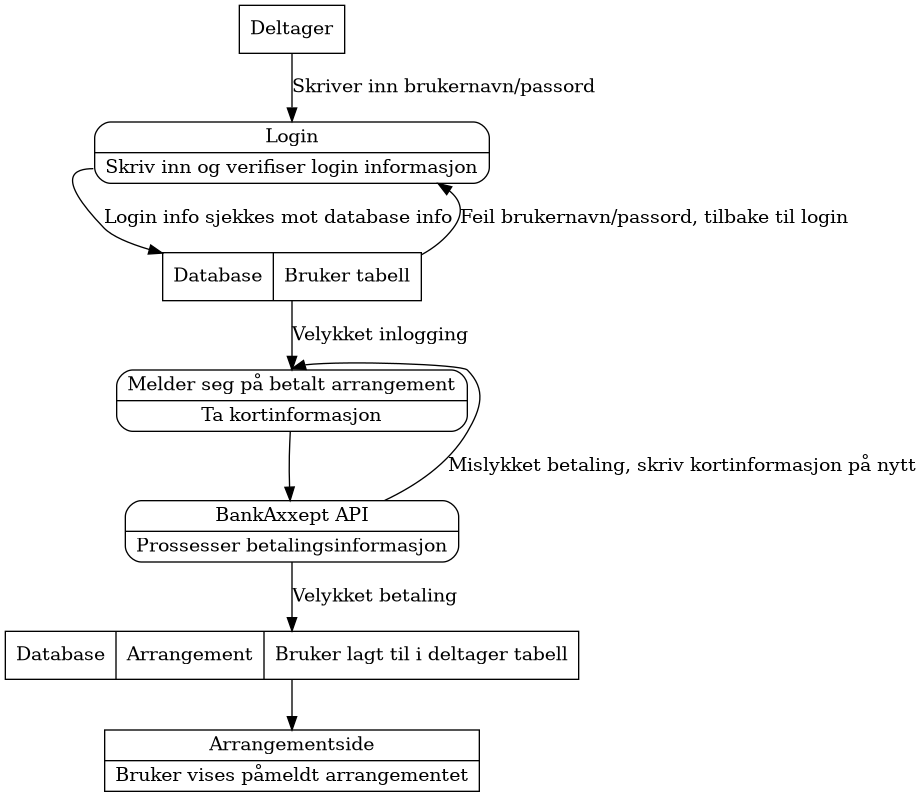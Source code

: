 @startuml
digraph foo {
    node[shape=record]
  	loginctrl [label="{<f0> Login|<f1> Skriv inn og verifiser login informasjon}" shape=Mrecord];
  	deltager [label="Deltager" shape=box];
  	deltager-> loginctrl:f0 [label="Skriver inn brukernavn/passord"];
  		brukerdatabase [label="<f0> Database|<f1> Bruker tabell"];
  	loginctrl:f1->brukerdatabase [label="Login info sjekkes mot database info"]
  	brukerdatabase->joinPaid [label="Velykket inlogging"]
  	joinPaid [label="{<f0> Melder seg på betalt arrangement|<f1> Ta kortinformasjon}" shape=Mrecord];
  	brukerdatabase->loginctrl [label="Feil brukernavn/passord, tilbake til login"]
  	BankAxxept [label="{<f0> BankAxxept API|<f1> Prossesser betalingsinformasjon}" shape=Mrecord];
    joinPaid->BankAxxept
    BankAxxept -> arrangementdatabase [label="Velykket betaling"]
    arrangementdatabase [label="<f0> Database|<f1> Arrangement |<f2>Bruker lagt til i deltager tabell"];
    BankAxxept -> joinPaid:f0 [label="Mislykket betaling, skriv kortinformasjon på nytt"]
    arrangementdatabase->Arrangementside
    Arrangementside [label="{<f0> Arrangementside|<f1>Bruker vises påmeldt arrangementet}"]
}
@enduml